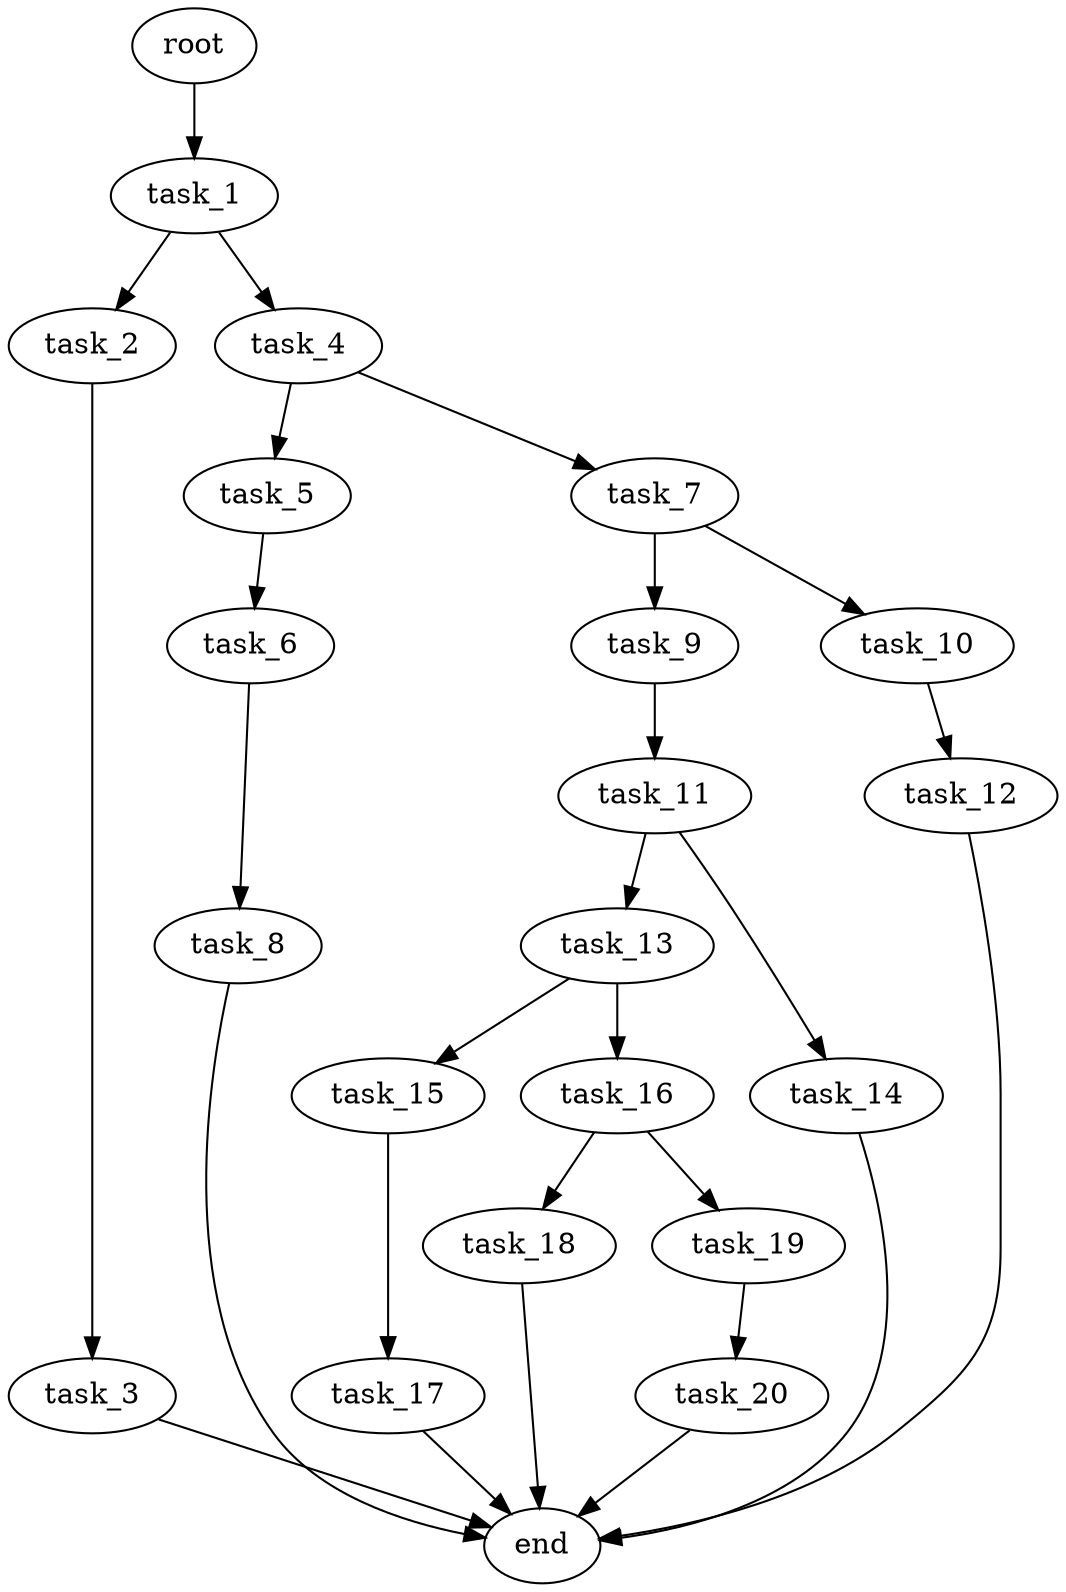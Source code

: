 digraph G {
  root [size="0.000000e+00"];
  task_1 [size="1.751716e+09"];
  task_2 [size="7.791647e+09"];
  task_3 [size="4.646764e+09"];
  task_4 [size="6.954197e+09"];
  task_5 [size="6.317727e+09"];
  task_6 [size="8.115165e+09"];
  task_7 [size="6.319423e+08"];
  task_8 [size="7.762128e+09"];
  task_9 [size="4.577338e+09"];
  task_10 [size="2.935132e+09"];
  task_11 [size="4.390190e+08"];
  task_12 [size="1.995499e+09"];
  task_13 [size="4.200175e+08"];
  task_14 [size="9.333776e+09"];
  task_15 [size="5.154321e+09"];
  task_16 [size="9.891238e+09"];
  task_17 [size="5.430764e+09"];
  task_18 [size="2.533884e+09"];
  task_19 [size="7.533156e+09"];
  task_20 [size="1.911843e+09"];
  end [size="0.000000e+00"];

  root -> task_1 [size="1.000000e-12"];
  task_1 -> task_2 [size="7.791647e+08"];
  task_1 -> task_4 [size="6.954197e+08"];
  task_2 -> task_3 [size="4.646764e+08"];
  task_3 -> end [size="1.000000e-12"];
  task_4 -> task_5 [size="6.317727e+08"];
  task_4 -> task_7 [size="6.319423e+07"];
  task_5 -> task_6 [size="8.115165e+08"];
  task_6 -> task_8 [size="7.762128e+08"];
  task_7 -> task_9 [size="4.577338e+08"];
  task_7 -> task_10 [size="2.935132e+08"];
  task_8 -> end [size="1.000000e-12"];
  task_9 -> task_11 [size="4.390190e+07"];
  task_10 -> task_12 [size="1.995499e+08"];
  task_11 -> task_13 [size="4.200175e+07"];
  task_11 -> task_14 [size="9.333776e+08"];
  task_12 -> end [size="1.000000e-12"];
  task_13 -> task_15 [size="5.154321e+08"];
  task_13 -> task_16 [size="9.891238e+08"];
  task_14 -> end [size="1.000000e-12"];
  task_15 -> task_17 [size="5.430764e+08"];
  task_16 -> task_18 [size="2.533884e+08"];
  task_16 -> task_19 [size="7.533156e+08"];
  task_17 -> end [size="1.000000e-12"];
  task_18 -> end [size="1.000000e-12"];
  task_19 -> task_20 [size="1.911843e+08"];
  task_20 -> end [size="1.000000e-12"];
}

